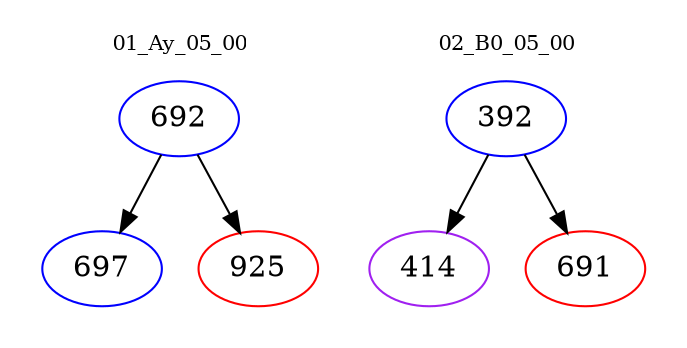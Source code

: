 digraph{
subgraph cluster_0 {
color = white
label = "01_Ay_05_00";
fontsize=10;
T0_692 [label="692", color="blue"]
T0_692 -> T0_697 [color="black"]
T0_697 [label="697", color="blue"]
T0_692 -> T0_925 [color="black"]
T0_925 [label="925", color="red"]
}
subgraph cluster_1 {
color = white
label = "02_B0_05_00";
fontsize=10;
T1_392 [label="392", color="blue"]
T1_392 -> T1_414 [color="black"]
T1_414 [label="414", color="purple"]
T1_392 -> T1_691 [color="black"]
T1_691 [label="691", color="red"]
}
}
